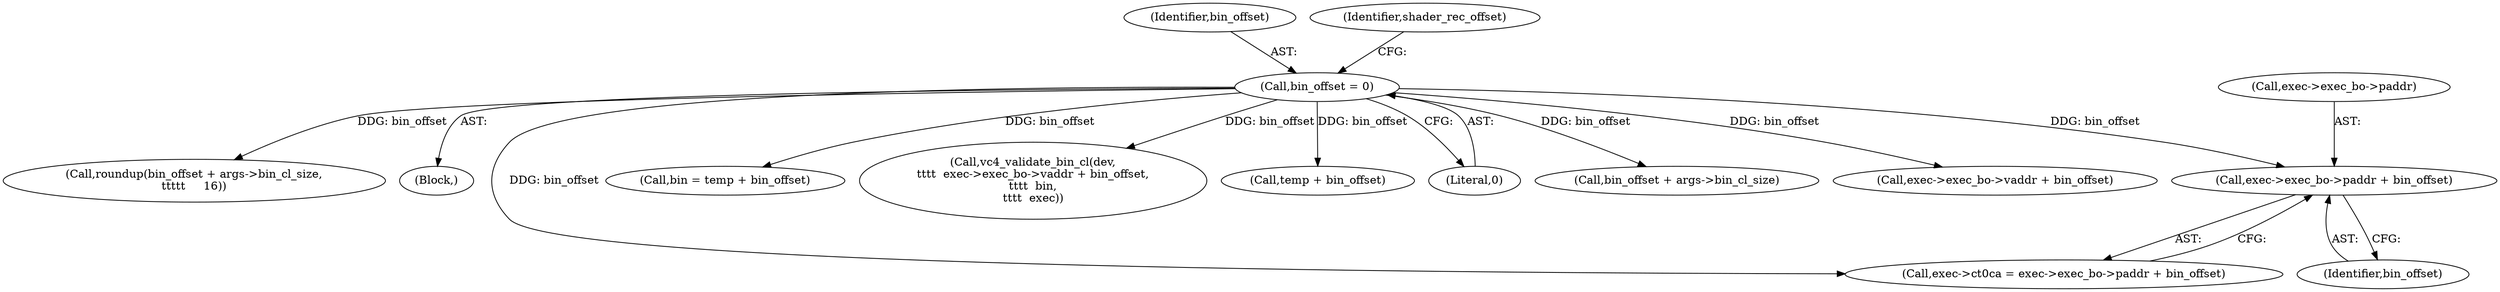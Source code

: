 digraph "0_linux_0f2ff82e11c86c05d051cae32b58226392d33bbf@pointer" {
"1000342" [label="(Call,exec->exec_bo->paddr + bin_offset)"];
"1000122" [label="(Call,bin_offset = 0)"];
"1000122" [label="(Call,bin_offset = 0)"];
"1000128" [label="(Call,roundup(bin_offset + args->bin_cl_size,\n\t\t\t\t\t     16))"];
"1000343" [label="(Call,exec->exec_bo->paddr)"];
"1000348" [label="(Identifier,bin_offset)"];
"1000342" [label="(Call,exec->exec_bo->paddr + bin_offset)"];
"1000105" [label="(Block,)"];
"1000338" [label="(Call,exec->ct0ca = exec->exec_bo->paddr + bin_offset)"];
"1000123" [label="(Identifier,bin_offset)"];
"1000204" [label="(Call,bin = temp + bin_offset)"];
"1000414" [label="(Call,vc4_validate_bin_cl(dev,\n\t\t\t\t  exec->exec_bo->vaddr + bin_offset,\n\t\t\t\t  bin,\n\t\t\t\t  exec))"];
"1000206" [label="(Call,temp + bin_offset)"];
"1000124" [label="(Literal,0)"];
"1000129" [label="(Call,bin_offset + args->bin_cl_size)"];
"1000416" [label="(Call,exec->exec_bo->vaddr + bin_offset)"];
"1000127" [label="(Identifier,shader_rec_offset)"];
"1000342" -> "1000338"  [label="AST: "];
"1000342" -> "1000348"  [label="CFG: "];
"1000343" -> "1000342"  [label="AST: "];
"1000348" -> "1000342"  [label="AST: "];
"1000338" -> "1000342"  [label="CFG: "];
"1000122" -> "1000342"  [label="DDG: bin_offset"];
"1000122" -> "1000105"  [label="AST: "];
"1000122" -> "1000124"  [label="CFG: "];
"1000123" -> "1000122"  [label="AST: "];
"1000124" -> "1000122"  [label="AST: "];
"1000127" -> "1000122"  [label="CFG: "];
"1000122" -> "1000128"  [label="DDG: bin_offset"];
"1000122" -> "1000129"  [label="DDG: bin_offset"];
"1000122" -> "1000204"  [label="DDG: bin_offset"];
"1000122" -> "1000206"  [label="DDG: bin_offset"];
"1000122" -> "1000338"  [label="DDG: bin_offset"];
"1000122" -> "1000414"  [label="DDG: bin_offset"];
"1000122" -> "1000416"  [label="DDG: bin_offset"];
}
